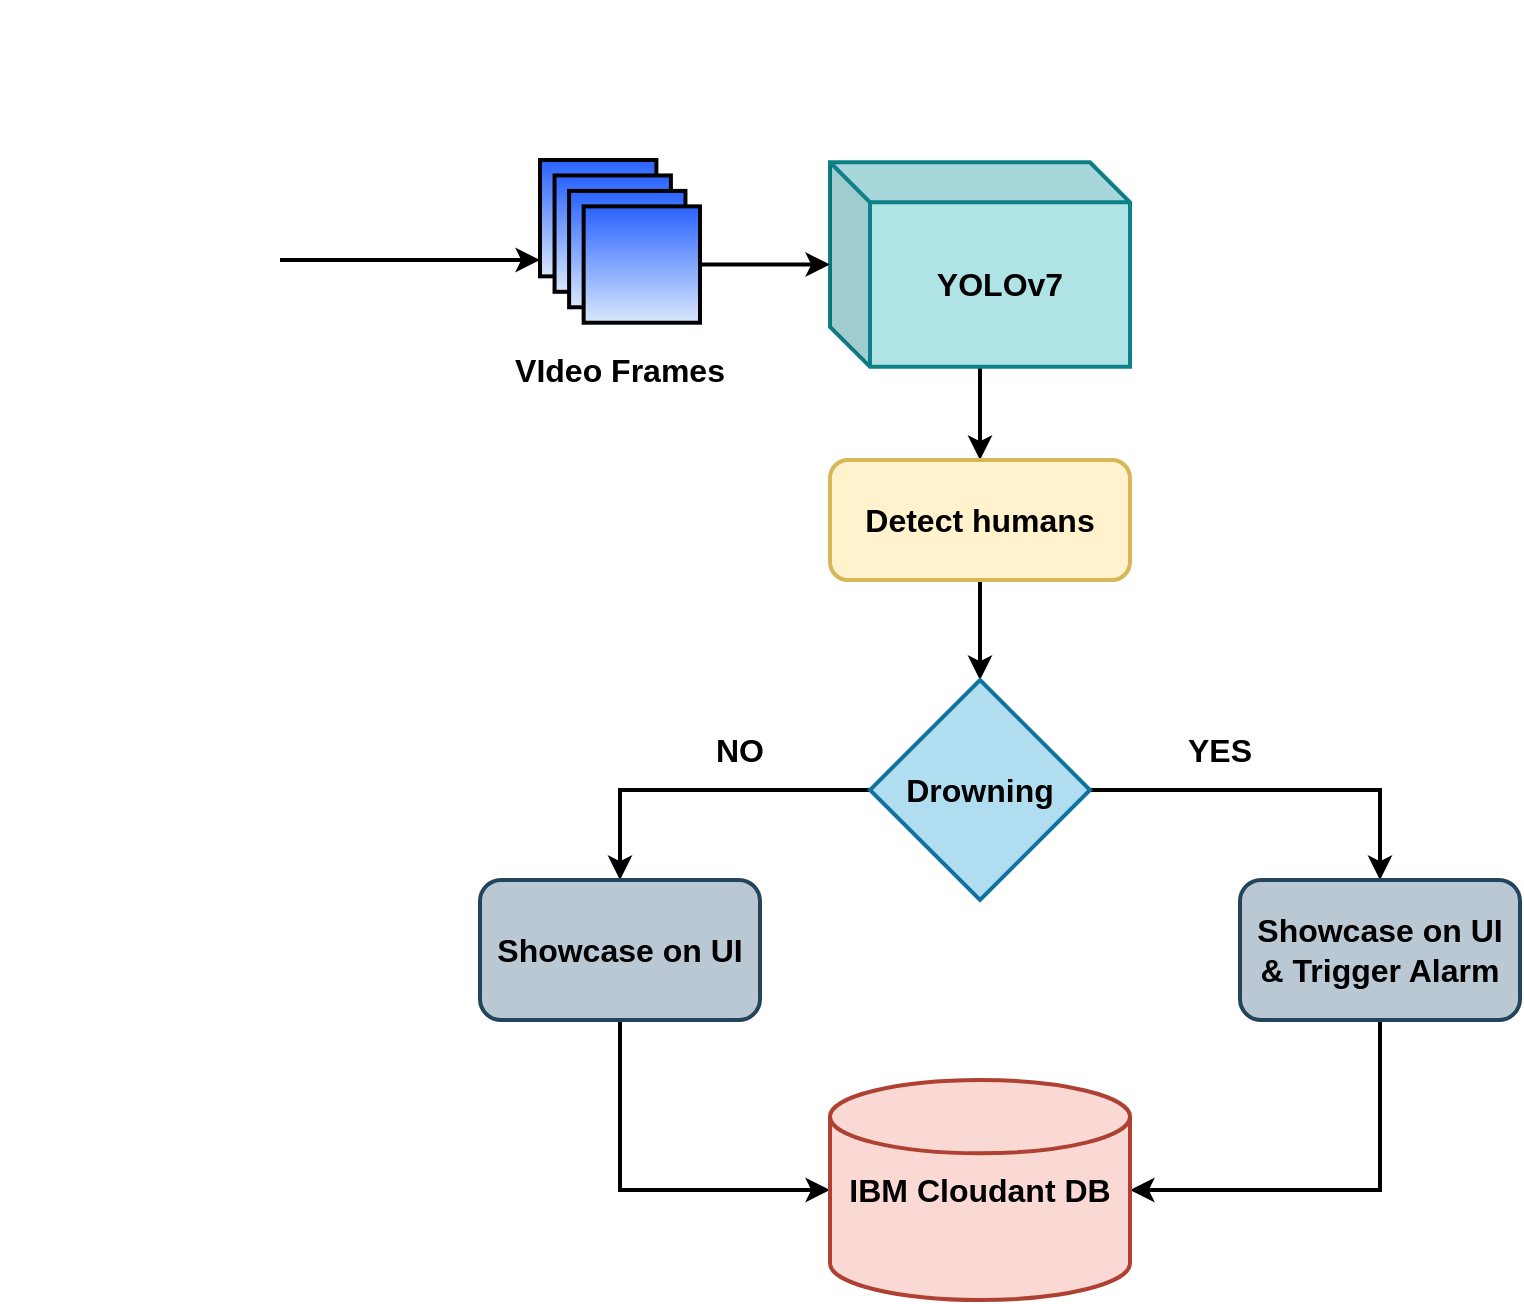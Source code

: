 <mxfile version="20.4.0" type="google"><diagram id="OTgaH7Ad9hey1rm8uPi3" name="Page-1"><mxGraphModel grid="1" page="1" gridSize="10" guides="1" tooltips="1" connect="1" arrows="1" fold="1" pageScale="1" pageWidth="850" pageHeight="1100" background="#FFFFFF" math="0" shadow="0"><root><mxCell id="0"/><mxCell id="1" style="" parent="0"/><mxCell id="K75bncm4vsTnhOC3GUJz-21" value="" style="edgeStyle=orthogonalEdgeStyle;rounded=0;orthogonalLoop=1;jettySize=auto;html=1;fontSize=16;strokeWidth=2;" edge="1" parent="1" source="K75bncm4vsTnhOC3GUJz-15" target="K75bncm4vsTnhOC3GUJz-20"><mxGeometry relative="1" as="geometry"/></mxCell><mxCell id="K75bncm4vsTnhOC3GUJz-15" value="&lt;b&gt;YOLOv7&lt;/b&gt;" style="shape=cube;whiteSpace=wrap;html=1;boundedLbl=1;backgroundOutline=1;darkOpacity=0.05;darkOpacity2=0.1;strokeWidth=2;fontSize=16;fillColor=#b0e3e6;strokeColor=#0e8088;" vertex="1" parent="1"><mxGeometry x="335" y="81.14" width="150" height="102.27" as="geometry"/></mxCell><mxCell id="K75bncm4vsTnhOC3GUJz-16" value="" style="edgeStyle=orthogonalEdgeStyle;rounded=0;orthogonalLoop=1;jettySize=auto;html=1;fontSize=16;strokeWidth=2;" edge="1" parent="1" source="K75bncm4vsTnhOC3GUJz-8" target="K75bncm4vsTnhOC3GUJz-15"><mxGeometry relative="1" as="geometry"/></mxCell><mxCell id="K75bncm4vsTnhOC3GUJz-17" value="" style="group" connectable="0" vertex="1" parent="1"><mxGeometry x="-80" width="178" height="258" as="geometry"/></mxCell><mxCell id="K75bncm4vsTnhOC3GUJz-13" value="" style="group;strokeWidth=2;" connectable="0" vertex="1" parent="K75bncm4vsTnhOC3GUJz-17"><mxGeometry x="270" y="80" width="80" height="85" as="geometry"/></mxCell><mxCell id="K75bncm4vsTnhOC3GUJz-5" value="" style="whiteSpace=wrap;html=1;aspect=fixed;strokeWidth=2;gradientColor=#2962FF;fillColor=#DAE8FC;gradientDirection=north;" vertex="1" parent="K75bncm4vsTnhOC3GUJz-13"><mxGeometry width="58.182" height="58.182" as="geometry"/></mxCell><mxCell id="K75bncm4vsTnhOC3GUJz-6" value="" style="whiteSpace=wrap;html=1;aspect=fixed;strokeWidth=2;gradientColor=#2962FF;fillColor=#DAE8FC;gradientDirection=north;" vertex="1" parent="K75bncm4vsTnhOC3GUJz-13"><mxGeometry x="7.273" y="7.727" width="58.182" height="58.182" as="geometry"/></mxCell><mxCell id="K75bncm4vsTnhOC3GUJz-7" value="" style="whiteSpace=wrap;html=1;aspect=fixed;strokeWidth=2;fillColor=#DAE8FC;gradientColor=#2962FF;gradientDirection=north;" vertex="1" parent="K75bncm4vsTnhOC3GUJz-13"><mxGeometry x="14.545" y="15.455" width="58.182" height="58.182" as="geometry"/></mxCell><mxCell id="K75bncm4vsTnhOC3GUJz-8" value="" style="whiteSpace=wrap;html=1;aspect=fixed;strokeWidth=2;fillColor=#DAE8FC;strokeColor=#000000;gradientColor=#2962FF;gradientDirection=north;" vertex="1" parent="K75bncm4vsTnhOC3GUJz-13"><mxGeometry x="21.818" y="23.182" width="58.182" height="58.182" as="geometry"/></mxCell><mxCell id="K75bncm4vsTnhOC3GUJz-14" value="&lt;font style=&quot;font-size: 16px;&quot;&gt;&lt;b&gt;VIdeo Frames&lt;/b&gt;&lt;/font&gt;" style="text;html=1;strokeColor=none;fillColor=none;align=center;verticalAlign=middle;whiteSpace=wrap;rounded=0;" vertex="1" parent="K75bncm4vsTnhOC3GUJz-17"><mxGeometry x="250" y="170" width="120" height="30" as="geometry"/></mxCell><mxCell id="0MpH088XRPsn-_k1N_P7-4" value="" style="endArrow=classic;html=1;rounded=0;strokeWidth=2;" edge="1" parent="K75bncm4vsTnhOC3GUJz-17"><mxGeometry width="50" height="50" relative="1" as="geometry"><mxPoint x="140" y="130" as="sourcePoint"/><mxPoint x="270" y="130" as="targetPoint"/></mxGeometry></mxCell><mxCell id="0MpH088XRPsn-_k1N_P7-5" value="" style="shape=image;html=1;verticalAlign=top;verticalLabelPosition=bottom;labelBackgroundColor=#ffffff;imageAspect=0;aspect=fixed;image=https://cdn4.iconfinder.com/data/icons/crime-and-security-24/64/23-128.png;strokeColor=#000000;fillColor=#FF99FF;gradientColor=#F19C99;gradientDirection=radial;portConstraintRotation=0;direction=east;portConstraint=none;flipH=1;" vertex="1" parent="K75bncm4vsTnhOC3GUJz-17"><mxGeometry x="25" y="65" width="128" height="128" as="geometry"/></mxCell><mxCell id="K75bncm4vsTnhOC3GUJz-23" value="" style="edgeStyle=orthogonalEdgeStyle;rounded=0;orthogonalLoop=1;jettySize=auto;html=1;fontSize=16;strokeWidth=2;" edge="1" parent="1" source="K75bncm4vsTnhOC3GUJz-20" target="K75bncm4vsTnhOC3GUJz-22"><mxGeometry relative="1" as="geometry"/></mxCell><mxCell id="K75bncm4vsTnhOC3GUJz-20" value="&lt;b&gt;Detect humans&lt;/b&gt;" style="rounded=1;whiteSpace=wrap;html=1;strokeWidth=2;fontSize=16;fillColor=#fff2cc;strokeColor=#d6b656;" vertex="1" parent="1"><mxGeometry x="335" y="230" width="150" height="60" as="geometry"/></mxCell><mxCell id="K75bncm4vsTnhOC3GUJz-28" value="" style="edgeStyle=orthogonalEdgeStyle;rounded=0;orthogonalLoop=1;jettySize=auto;html=1;fontSize=16;entryX=0.5;entryY=0;entryDx=0;entryDy=0;strokeWidth=2;" edge="1" parent="1" source="K75bncm4vsTnhOC3GUJz-22" target="K75bncm4vsTnhOC3GUJz-27"><mxGeometry relative="1" as="geometry"/></mxCell><mxCell id="K75bncm4vsTnhOC3GUJz-30" value="" style="edgeStyle=orthogonalEdgeStyle;rounded=0;orthogonalLoop=1;jettySize=auto;html=1;fontSize=16;entryX=0.5;entryY=0;entryDx=0;entryDy=0;strokeWidth=2;" edge="1" parent="1" source="K75bncm4vsTnhOC3GUJz-22" target="K75bncm4vsTnhOC3GUJz-29"><mxGeometry relative="1" as="geometry"/></mxCell><mxCell id="K75bncm4vsTnhOC3GUJz-22" value="&lt;b&gt;Drowning&lt;/b&gt;" style="rhombus;whiteSpace=wrap;html=1;strokeWidth=2;fontSize=16;fillColor=#b1ddf0;strokeColor=#10739e;" vertex="1" parent="1"><mxGeometry x="355" y="340" width="110" height="110" as="geometry"/></mxCell><mxCell id="K75bncm4vsTnhOC3GUJz-34" style="edgeStyle=orthogonalEdgeStyle;rounded=0;orthogonalLoop=1;jettySize=auto;html=1;entryX=0;entryY=0.5;entryDx=0;entryDy=0;entryPerimeter=0;fontSize=16;exitX=0.5;exitY=1;exitDx=0;exitDy=0;strokeWidth=2;" edge="1" parent="1" source="K75bncm4vsTnhOC3GUJz-27" target="K75bncm4vsTnhOC3GUJz-33"><mxGeometry relative="1" as="geometry"/></mxCell><mxCell id="K75bncm4vsTnhOC3GUJz-27" value="&lt;b&gt;Showcase on UI&lt;/b&gt;" style="rounded=1;whiteSpace=wrap;html=1;fontSize=16;fillColor=#bac8d3;strokeWidth=2;strokeColor=#23445d;" vertex="1" parent="1"><mxGeometry x="160" y="440" width="140" height="70" as="geometry"/></mxCell><mxCell id="K75bncm4vsTnhOC3GUJz-35" style="edgeStyle=orthogonalEdgeStyle;rounded=0;orthogonalLoop=1;jettySize=auto;html=1;entryX=1;entryY=0.5;entryDx=0;entryDy=0;entryPerimeter=0;fontSize=16;exitX=0.5;exitY=1;exitDx=0;exitDy=0;strokeWidth=2;" edge="1" parent="1" source="K75bncm4vsTnhOC3GUJz-29" target="K75bncm4vsTnhOC3GUJz-33"><mxGeometry relative="1" as="geometry"/></mxCell><mxCell id="K75bncm4vsTnhOC3GUJz-29" value="&lt;b&gt;Showcase on UI &amp;amp; Trigger Alarm&lt;/b&gt;" style="rounded=1;whiteSpace=wrap;html=1;fontSize=16;fillColor=#bac8d3;strokeColor=#23445d;strokeWidth=2;gradientDirection=east;" vertex="1" parent="1"><mxGeometry x="540" y="440" width="140" height="70" as="geometry"/></mxCell><mxCell id="K75bncm4vsTnhOC3GUJz-31" value="&lt;b&gt;NO&lt;/b&gt;" style="text;html=1;strokeColor=none;fillColor=none;align=center;verticalAlign=middle;whiteSpace=wrap;rounded=0;strokeWidth=2;fontSize=16;" vertex="1" parent="1"><mxGeometry x="260" y="360" width="60" height="30" as="geometry"/></mxCell><mxCell id="K75bncm4vsTnhOC3GUJz-32" value="&lt;b&gt;YES&lt;/b&gt;" style="text;html=1;strokeColor=none;fillColor=none;align=center;verticalAlign=middle;whiteSpace=wrap;rounded=0;strokeWidth=2;fontSize=16;" vertex="1" parent="1"><mxGeometry x="500" y="360" width="60" height="30" as="geometry"/></mxCell><mxCell id="K75bncm4vsTnhOC3GUJz-33" value="&lt;b&gt;IBM Cloudant DB&lt;/b&gt;" style="strokeWidth=2;html=1;shape=mxgraph.flowchart.database;whiteSpace=wrap;fontSize=16;fillColor=#fad9d5;strokeColor=#ae4132;" vertex="1" parent="1"><mxGeometry x="335" y="540" width="150" height="110" as="geometry"/></mxCell></root></mxGraphModel></diagram></mxfile>
